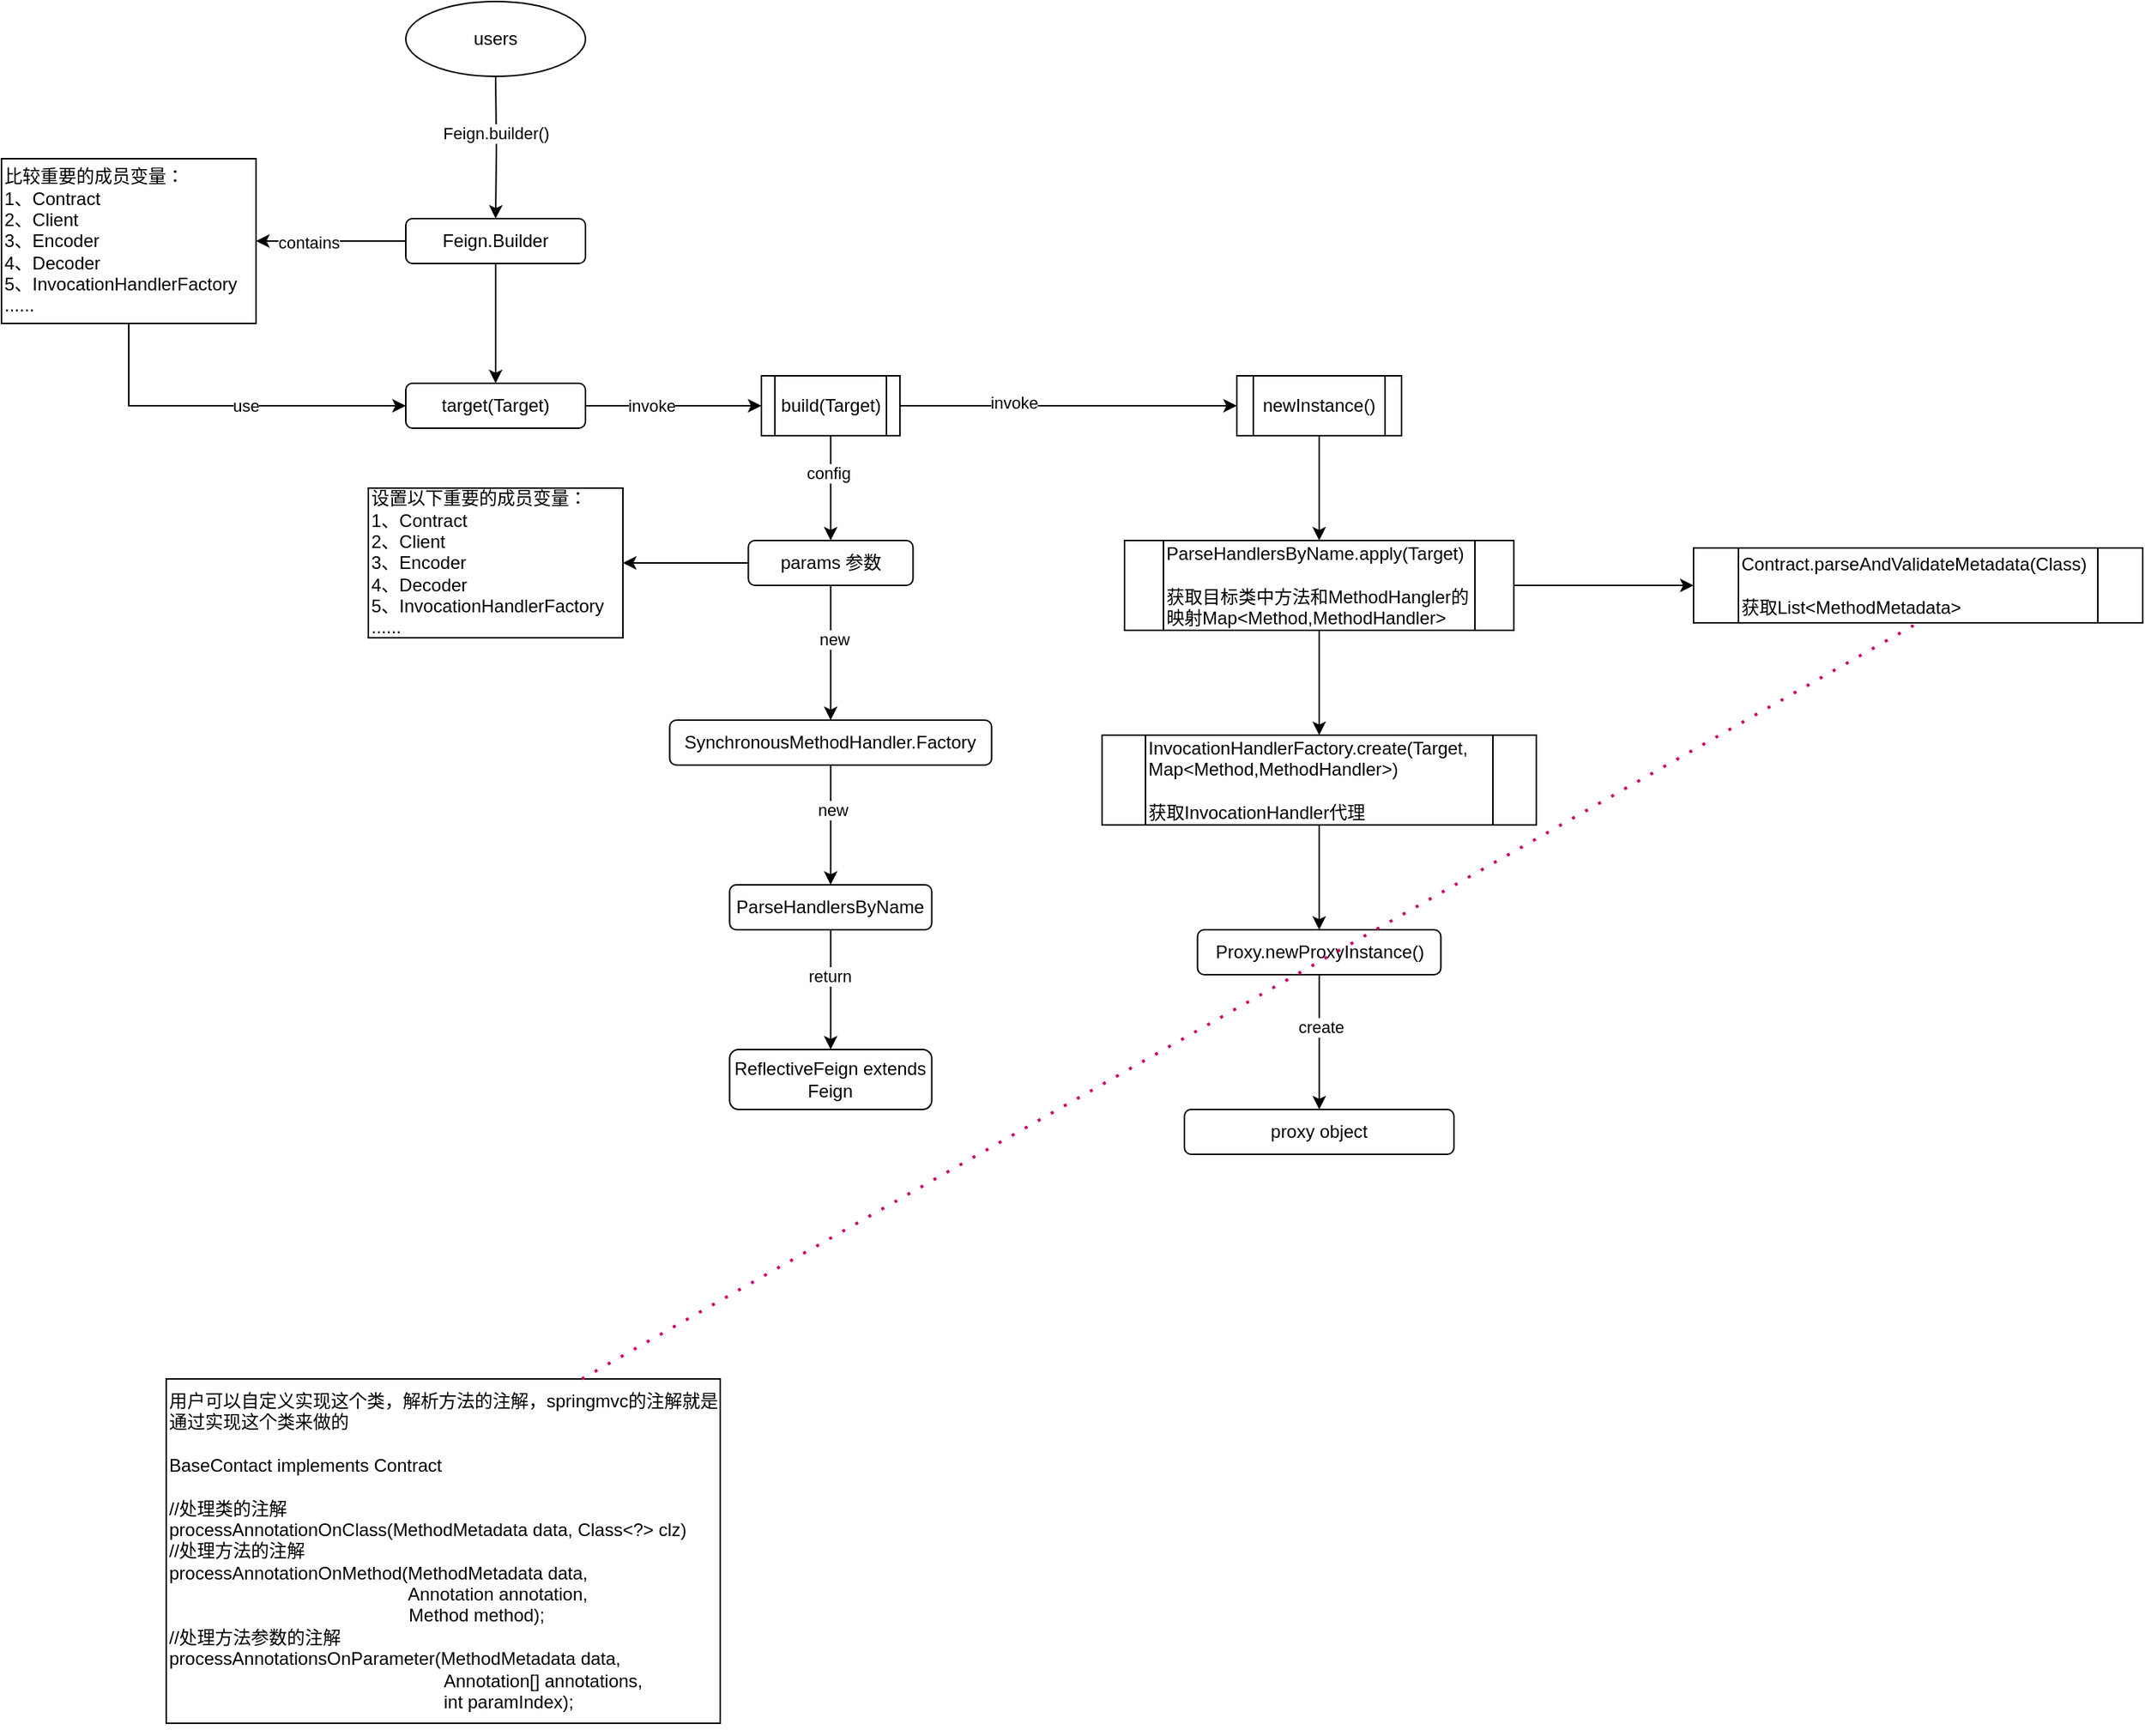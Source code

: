 <mxfile version="14.4.3" type="device"><diagram id="6a731a19-8d31-9384-78a2-239565b7b9f0" name="Page-1"><mxGraphModel dx="494" dy="289" grid="1" gridSize="10" guides="1" tooltips="1" connect="1" arrows="1" fold="1" page="1" pageScale="1" pageWidth="1169" pageHeight="827" background="#ffffff" math="0" shadow="0"><root><mxCell id="0"/><mxCell id="1" parent="0"/><mxCell id="JrtpVYV2UDB9AaNLbcGa-9" style="edgeStyle=orthogonalEdgeStyle;rounded=0;orthogonalLoop=1;jettySize=auto;html=1;entryX=1;entryY=0.5;entryDx=0;entryDy=0;" edge="1" parent="1" source="JrtpVYV2UDB9AaNLbcGa-2" target="JrtpVYV2UDB9AaNLbcGa-3"><mxGeometry relative="1" as="geometry"/></mxCell><mxCell id="JrtpVYV2UDB9AaNLbcGa-30" value="contains" style="edgeLabel;html=1;align=center;verticalAlign=middle;resizable=0;points=[];" vertex="1" connectable="0" parent="JrtpVYV2UDB9AaNLbcGa-9"><mxGeometry x="0.296" y="1" relative="1" as="geometry"><mxPoint as="offset"/></mxGeometry></mxCell><mxCell id="JrtpVYV2UDB9AaNLbcGa-14" style="edgeStyle=orthogonalEdgeStyle;rounded=0;orthogonalLoop=1;jettySize=auto;html=1;entryX=0.5;entryY=0;entryDx=0;entryDy=0;" edge="1" parent="1" source="JrtpVYV2UDB9AaNLbcGa-2" target="JrtpVYV2UDB9AaNLbcGa-45"><mxGeometry relative="1" as="geometry"><mxPoint x="410" y="310" as="targetPoint"/></mxGeometry></mxCell><mxCell id="JrtpVYV2UDB9AaNLbcGa-2" value="Feign.Builder" style="rounded=1;whiteSpace=wrap;html=1;" vertex="1" parent="1"><mxGeometry x="350" y="205" width="120" height="30" as="geometry"/></mxCell><mxCell id="JrtpVYV2UDB9AaNLbcGa-16" style="edgeStyle=orthogonalEdgeStyle;rounded=0;orthogonalLoop=1;jettySize=auto;html=1;entryX=0;entryY=0.5;entryDx=0;entryDy=0;exitX=0.5;exitY=1;exitDx=0;exitDy=0;" edge="1" parent="1" source="JrtpVYV2UDB9AaNLbcGa-3" target="JrtpVYV2UDB9AaNLbcGa-45"><mxGeometry relative="1" as="geometry"><mxPoint x="358.75" y="330" as="targetPoint"/></mxGeometry></mxCell><mxCell id="JrtpVYV2UDB9AaNLbcGa-29" value="use" style="edgeLabel;html=1;align=center;verticalAlign=middle;resizable=0;points=[];" vertex="1" connectable="0" parent="JrtpVYV2UDB9AaNLbcGa-16"><mxGeometry x="0.105" relative="1" as="geometry"><mxPoint as="offset"/></mxGeometry></mxCell><mxCell id="JrtpVYV2UDB9AaNLbcGa-3" value="比较重要的成员变量：&lt;br&gt;1、Contract&lt;br&gt;2、Client&lt;br&gt;3、Encoder&lt;br&gt;4、Decoder&lt;br&gt;5、InvocationHandlerFactory&lt;br&gt;......" style="rounded=0;whiteSpace=wrap;html=1;align=left;" vertex="1" parent="1"><mxGeometry x="80" y="165" width="170" height="110" as="geometry"/></mxCell><mxCell id="JrtpVYV2UDB9AaNLbcGa-6" value="proxy object" style="rounded=1;whiteSpace=wrap;html=1;" vertex="1" parent="1"><mxGeometry x="870" y="800" width="180" height="30" as="geometry"/></mxCell><mxCell id="JrtpVYV2UDB9AaNLbcGa-11" style="edgeStyle=orthogonalEdgeStyle;rounded=0;orthogonalLoop=1;jettySize=auto;html=1;entryX=0.5;entryY=0;entryDx=0;entryDy=0;" edge="1" parent="1" target="JrtpVYV2UDB9AaNLbcGa-2"><mxGeometry relative="1" as="geometry"><mxPoint x="410" y="110" as="sourcePoint"/></mxGeometry></mxCell><mxCell id="JrtpVYV2UDB9AaNLbcGa-12" value="Feign.builder()" style="edgeLabel;html=1;align=center;verticalAlign=middle;resizable=0;points=[];" vertex="1" connectable="0" parent="JrtpVYV2UDB9AaNLbcGa-11"><mxGeometry x="-0.217" y="-1" relative="1" as="geometry"><mxPoint as="offset"/></mxGeometry></mxCell><mxCell id="JrtpVYV2UDB9AaNLbcGa-20" style="edgeStyle=orthogonalEdgeStyle;rounded=0;orthogonalLoop=1;jettySize=auto;html=1;entryX=0;entryY=0.5;entryDx=0;entryDy=0;exitX=1;exitY=0.5;exitDx=0;exitDy=0;" edge="1" parent="1" source="JrtpVYV2UDB9AaNLbcGa-45" target="JrtpVYV2UDB9AaNLbcGa-18"><mxGeometry relative="1" as="geometry"><mxPoint x="461.25" y="330" as="sourcePoint"/></mxGeometry></mxCell><mxCell id="JrtpVYV2UDB9AaNLbcGa-22" value="invoke" style="edgeLabel;html=1;align=center;verticalAlign=middle;resizable=0;points=[];" vertex="1" connectable="0" parent="JrtpVYV2UDB9AaNLbcGa-20"><mxGeometry x="-0.262" relative="1" as="geometry"><mxPoint as="offset"/></mxGeometry></mxCell><mxCell id="JrtpVYV2UDB9AaNLbcGa-21" style="edgeStyle=orthogonalEdgeStyle;rounded=0;orthogonalLoop=1;jettySize=auto;html=1;entryX=0;entryY=0.5;entryDx=0;entryDy=0;" edge="1" parent="1" source="JrtpVYV2UDB9AaNLbcGa-18" target="JrtpVYV2UDB9AaNLbcGa-19"><mxGeometry relative="1" as="geometry"/></mxCell><mxCell id="JrtpVYV2UDB9AaNLbcGa-23" value="invoke" style="edgeLabel;html=1;align=center;verticalAlign=middle;resizable=0;points=[];" vertex="1" connectable="0" parent="JrtpVYV2UDB9AaNLbcGa-21"><mxGeometry x="-0.327" y="2" relative="1" as="geometry"><mxPoint as="offset"/></mxGeometry></mxCell><mxCell id="JrtpVYV2UDB9AaNLbcGa-26" style="edgeStyle=orthogonalEdgeStyle;rounded=0;orthogonalLoop=1;jettySize=auto;html=1;entryX=0.5;entryY=0;entryDx=0;entryDy=0;" edge="1" parent="1" source="JrtpVYV2UDB9AaNLbcGa-18" target="JrtpVYV2UDB9AaNLbcGa-25"><mxGeometry relative="1" as="geometry"/></mxCell><mxCell id="JrtpVYV2UDB9AaNLbcGa-35" value="config" style="edgeLabel;html=1;align=center;verticalAlign=middle;resizable=0;points=[];" vertex="1" connectable="0" parent="JrtpVYV2UDB9AaNLbcGa-26"><mxGeometry x="-0.303" y="-2" relative="1" as="geometry"><mxPoint as="offset"/></mxGeometry></mxCell><mxCell id="JrtpVYV2UDB9AaNLbcGa-18" value="build(&lt;span style=&quot;background-color: rgb(255 , 255 , 255)&quot;&gt;Target&lt;/span&gt;)" style="shape=process;whiteSpace=wrap;html=1;backgroundOutline=1;" vertex="1" parent="1"><mxGeometry x="587.5" y="310" width="92.5" height="40" as="geometry"/></mxCell><mxCell id="JrtpVYV2UDB9AaNLbcGa-51" style="edgeStyle=orthogonalEdgeStyle;rounded=0;orthogonalLoop=1;jettySize=auto;html=1;entryX=0.5;entryY=0;entryDx=0;entryDy=0;" edge="1" parent="1" source="JrtpVYV2UDB9AaNLbcGa-19" target="JrtpVYV2UDB9AaNLbcGa-50"><mxGeometry relative="1" as="geometry"/></mxCell><mxCell id="JrtpVYV2UDB9AaNLbcGa-19" value="newInstance()" style="shape=process;whiteSpace=wrap;html=1;backgroundOutline=1;" vertex="1" parent="1"><mxGeometry x="905" y="310" width="110" height="40" as="geometry"/></mxCell><mxCell id="JrtpVYV2UDB9AaNLbcGa-28" style="edgeStyle=orthogonalEdgeStyle;rounded=0;orthogonalLoop=1;jettySize=auto;html=1;entryX=1;entryY=0.5;entryDx=0;entryDy=0;" edge="1" parent="1" source="JrtpVYV2UDB9AaNLbcGa-25" target="JrtpVYV2UDB9AaNLbcGa-27"><mxGeometry relative="1" as="geometry"/></mxCell><mxCell id="JrtpVYV2UDB9AaNLbcGa-33" style="edgeStyle=orthogonalEdgeStyle;rounded=0;orthogonalLoop=1;jettySize=auto;html=1;entryX=0.5;entryY=0;entryDx=0;entryDy=0;" edge="1" parent="1" source="JrtpVYV2UDB9AaNLbcGa-25" target="JrtpVYV2UDB9AaNLbcGa-31"><mxGeometry relative="1" as="geometry"/></mxCell><mxCell id="JrtpVYV2UDB9AaNLbcGa-36" value="new" style="edgeLabel;html=1;align=center;verticalAlign=middle;resizable=0;points=[];" vertex="1" connectable="0" parent="JrtpVYV2UDB9AaNLbcGa-33"><mxGeometry x="-0.213" y="2" relative="1" as="geometry"><mxPoint as="offset"/></mxGeometry></mxCell><mxCell id="JrtpVYV2UDB9AaNLbcGa-25" value="params 参数" style="rounded=1;whiteSpace=wrap;html=1;" vertex="1" parent="1"><mxGeometry x="578.75" y="420" width="110" height="30" as="geometry"/></mxCell><mxCell id="JrtpVYV2UDB9AaNLbcGa-27" value="设置以下重要的成员变量：&lt;br&gt;1、Contract&lt;br&gt;2、Client&lt;br&gt;3、Encoder&lt;br&gt;4、Decoder&lt;br&gt;5、InvocationHandlerFactory&lt;br&gt;......" style="rounded=0;whiteSpace=wrap;html=1;align=left;" vertex="1" parent="1"><mxGeometry x="325" y="385" width="170" height="100" as="geometry"/></mxCell><mxCell id="JrtpVYV2UDB9AaNLbcGa-38" style="edgeStyle=orthogonalEdgeStyle;rounded=0;orthogonalLoop=1;jettySize=auto;html=1;entryX=0.5;entryY=0;entryDx=0;entryDy=0;" edge="1" parent="1" source="JrtpVYV2UDB9AaNLbcGa-31" target="JrtpVYV2UDB9AaNLbcGa-34"><mxGeometry relative="1" as="geometry"/></mxCell><mxCell id="JrtpVYV2UDB9AaNLbcGa-39" value="new" style="edgeLabel;html=1;align=center;verticalAlign=middle;resizable=0;points=[];" vertex="1" connectable="0" parent="JrtpVYV2UDB9AaNLbcGa-38"><mxGeometry x="-0.245" y="1" relative="1" as="geometry"><mxPoint as="offset"/></mxGeometry></mxCell><mxCell id="JrtpVYV2UDB9AaNLbcGa-31" value="SynchronousMethodHandler.Factory" style="rounded=1;whiteSpace=wrap;html=1;" vertex="1" parent="1"><mxGeometry x="526.25" y="540" width="215" height="30" as="geometry"/></mxCell><mxCell id="JrtpVYV2UDB9AaNLbcGa-41" style="edgeStyle=orthogonalEdgeStyle;rounded=0;orthogonalLoop=1;jettySize=auto;html=1;" edge="1" parent="1" source="JrtpVYV2UDB9AaNLbcGa-34" target="JrtpVYV2UDB9AaNLbcGa-40"><mxGeometry relative="1" as="geometry"/></mxCell><mxCell id="JrtpVYV2UDB9AaNLbcGa-42" value="return" style="edgeLabel;html=1;align=center;verticalAlign=middle;resizable=0;points=[];" vertex="1" connectable="0" parent="JrtpVYV2UDB9AaNLbcGa-41"><mxGeometry x="-0.24" y="-1" relative="1" as="geometry"><mxPoint as="offset"/></mxGeometry></mxCell><mxCell id="JrtpVYV2UDB9AaNLbcGa-34" value="ParseHandlersByName" style="rounded=1;whiteSpace=wrap;html=1;" vertex="1" parent="1"><mxGeometry x="566.25" y="650" width="135" height="30" as="geometry"/></mxCell><mxCell id="JrtpVYV2UDB9AaNLbcGa-40" value="ReflectiveFeign extends Feign" style="rounded=1;whiteSpace=wrap;html=1;" vertex="1" parent="1"><mxGeometry x="566.25" y="760" width="135" height="40" as="geometry"/></mxCell><mxCell id="JrtpVYV2UDB9AaNLbcGa-45" value="&lt;span style=&quot;background-color: rgb(255 , 255 , 255)&quot;&gt;&lt;font&gt;target(Target)&lt;/font&gt;&lt;/span&gt;" style="rounded=1;whiteSpace=wrap;html=1;" vertex="1" parent="1"><mxGeometry x="350" y="315" width="120" height="30" as="geometry"/></mxCell><mxCell id="JrtpVYV2UDB9AaNLbcGa-56" style="edgeStyle=orthogonalEdgeStyle;rounded=0;orthogonalLoop=1;jettySize=auto;html=1;entryX=0.5;entryY=0;entryDx=0;entryDy=0;" edge="1" parent="1" source="JrtpVYV2UDB9AaNLbcGa-50" target="JrtpVYV2UDB9AaNLbcGa-53"><mxGeometry relative="1" as="geometry"/></mxCell><mxCell id="JrtpVYV2UDB9AaNLbcGa-62" style="edgeStyle=orthogonalEdgeStyle;rounded=0;orthogonalLoop=1;jettySize=auto;html=1;entryX=0;entryY=0.5;entryDx=0;entryDy=0;" edge="1" parent="1" source="JrtpVYV2UDB9AaNLbcGa-50" target="JrtpVYV2UDB9AaNLbcGa-61"><mxGeometry relative="1" as="geometry"/></mxCell><mxCell id="JrtpVYV2UDB9AaNLbcGa-50" value="ParseHandlersByName.apply(Target)&lt;br&gt;&lt;br&gt;获取目标类中方法和MethodHangler的映射Map&amp;lt;Method,MethodHandler&amp;gt;" style="shape=process;whiteSpace=wrap;html=1;backgroundOutline=1;align=left;" vertex="1" parent="1"><mxGeometry x="830" y="420" width="260" height="60" as="geometry"/></mxCell><mxCell id="JrtpVYV2UDB9AaNLbcGa-57" style="edgeStyle=orthogonalEdgeStyle;rounded=0;orthogonalLoop=1;jettySize=auto;html=1;entryX=0.5;entryY=0;entryDx=0;entryDy=0;" edge="1" parent="1" source="JrtpVYV2UDB9AaNLbcGa-53" target="JrtpVYV2UDB9AaNLbcGa-54"><mxGeometry relative="1" as="geometry"/></mxCell><mxCell id="JrtpVYV2UDB9AaNLbcGa-53" value="InvocationHandlerFactory.create(Target,&lt;br&gt;Map&amp;lt;Method,MethodHandler&amp;gt;)&lt;br&gt;&lt;br&gt;获取InvocationHandler代理" style="shape=process;whiteSpace=wrap;html=1;backgroundOutline=1;align=left;" vertex="1" parent="1"><mxGeometry x="815" y="550" width="290" height="60" as="geometry"/></mxCell><mxCell id="JrtpVYV2UDB9AaNLbcGa-58" style="edgeStyle=orthogonalEdgeStyle;rounded=0;orthogonalLoop=1;jettySize=auto;html=1;" edge="1" parent="1" source="JrtpVYV2UDB9AaNLbcGa-54" target="JrtpVYV2UDB9AaNLbcGa-6"><mxGeometry relative="1" as="geometry"><Array as="points"><mxPoint x="960" y="750"/><mxPoint x="960" y="750"/></Array></mxGeometry></mxCell><mxCell id="JrtpVYV2UDB9AaNLbcGa-60" value="create" style="edgeLabel;html=1;align=center;verticalAlign=middle;resizable=0;points=[];" vertex="1" connectable="0" parent="JrtpVYV2UDB9AaNLbcGa-58"><mxGeometry x="-0.231" y="1" relative="1" as="geometry"><mxPoint as="offset"/></mxGeometry></mxCell><mxCell id="JrtpVYV2UDB9AaNLbcGa-54" value="Proxy.newProxyInstance()" style="rounded=1;whiteSpace=wrap;html=1;" vertex="1" parent="1"><mxGeometry x="878.75" y="680" width="162.5" height="30" as="geometry"/></mxCell><mxCell id="JrtpVYV2UDB9AaNLbcGa-59" value="&lt;span&gt;users&lt;/span&gt;" style="ellipse;whiteSpace=wrap;html=1;" vertex="1" parent="1"><mxGeometry x="350" y="60" width="120" height="50" as="geometry"/></mxCell><mxCell id="JrtpVYV2UDB9AaNLbcGa-61" value="Contract.parseAndValidateMetadata(Class)&lt;br&gt;&lt;br&gt;获取List&amp;lt;MethodMetadata&amp;gt;" style="shape=process;whiteSpace=wrap;html=1;backgroundOutline=1;align=left;" vertex="1" parent="1"><mxGeometry x="1210" y="425" width="300" height="50" as="geometry"/></mxCell><mxCell id="JrtpVYV2UDB9AaNLbcGa-63" value="&lt;br&gt;用户可以自定义实现这个类，解析方法的注解，springmvc的注解就是通过实现这个类来做的&lt;br&gt;&lt;br&gt;BaseContact implements Contract&lt;br&gt;&lt;br&gt;//处理类的注解&lt;br&gt;processAnnotationOnClass(MethodMetadata data, Class&amp;lt;?&amp;gt; clz)&lt;br&gt;//处理方法的注解&lt;br&gt;&lt;div&gt;processAnnotationOnMethod(MethodMetadata data,&lt;/div&gt;&lt;div&gt;&lt;span&gt;&#9;&#9;&lt;/span&gt;&amp;nbsp; &amp;nbsp; &amp;nbsp; &amp;nbsp; &amp;nbsp; &amp;nbsp; &amp;nbsp; &amp;nbsp; &amp;nbsp; &amp;nbsp; &amp;nbsp; &amp;nbsp; &amp;nbsp; &amp;nbsp; &amp;nbsp; &amp;nbsp; &amp;nbsp; &amp;nbsp; &amp;nbsp; &amp;nbsp; &amp;nbsp; &amp;nbsp; &amp;nbsp; &amp;nbsp; Annotation annotation,&lt;/div&gt;&lt;div&gt;&lt;span&gt;&#9;&#9;&lt;/span&gt;&amp;nbsp; &amp;nbsp; &amp;nbsp; &amp;nbsp; &amp;nbsp; &amp;nbsp; &amp;nbsp; &amp;nbsp; &amp;nbsp; &amp;nbsp; &amp;nbsp; &amp;nbsp; &amp;nbsp; &amp;nbsp; &amp;nbsp; &amp;nbsp; &amp;nbsp; &amp;nbsp; &amp;nbsp; &amp;nbsp; &amp;nbsp; &amp;nbsp; &amp;nbsp; &amp;nbsp; Method method);&lt;/div&gt;&lt;div&gt;//处理方法参数的注解&lt;/div&gt;&lt;div&gt;&lt;div&gt;processAnnotationsOnParameter(MethodMetadata data,&lt;/div&gt;&lt;div&gt;&lt;span&gt;&#9;&#9;&lt;/span&gt;&amp;nbsp; &amp;nbsp; &amp;nbsp; &amp;nbsp; &amp;nbsp; &amp;nbsp; &amp;nbsp; &amp;nbsp; &amp;nbsp; &amp;nbsp; &amp;nbsp; &amp;nbsp; &amp;nbsp; &amp;nbsp; &amp;nbsp; &amp;nbsp; &amp;nbsp; &amp;nbsp; &amp;nbsp; &amp;nbsp; &amp;nbsp; &amp;nbsp; &amp;nbsp; &amp;nbsp; &amp;nbsp; &amp;nbsp; &amp;nbsp; &amp;nbsp;Annotation[] annotations,&lt;/div&gt;&lt;div&gt;&lt;span&gt;&#9;&#9;&lt;/span&gt;&amp;nbsp; &amp;nbsp; &amp;nbsp; &amp;nbsp; &amp;nbsp; &amp;nbsp; &amp;nbsp; &amp;nbsp; &amp;nbsp; &amp;nbsp; &amp;nbsp; &amp;nbsp; &amp;nbsp; &amp;nbsp; &amp;nbsp; &amp;nbsp; &amp;nbsp; &amp;nbsp; &amp;nbsp; &amp;nbsp; &amp;nbsp; &amp;nbsp; &amp;nbsp; &amp;nbsp; &amp;nbsp; &amp;nbsp; &amp;nbsp; &amp;nbsp;int paramIndex);&lt;/div&gt;&lt;/div&gt;&lt;div&gt;&lt;br&gt;&lt;/div&gt;" style="rounded=0;whiteSpace=wrap;html=1;align=left;" vertex="1" parent="1"><mxGeometry x="190" y="980" width="370" height="230" as="geometry"/></mxCell><mxCell id="JrtpVYV2UDB9AaNLbcGa-65" value="" style="endArrow=none;dashed=1;html=1;dashPattern=1 4;strokeWidth=2;entryX=0.5;entryY=1;entryDx=0;entryDy=0;exitX=0.75;exitY=0;exitDx=0;exitDy=0;strokeColor=#CC0066;" edge="1" parent="1" source="JrtpVYV2UDB9AaNLbcGa-63" target="JrtpVYV2UDB9AaNLbcGa-61"><mxGeometry width="50" height="50" relative="1" as="geometry"><mxPoint x="600" y="1000" as="sourcePoint"/><mxPoint x="1350" y="540" as="targetPoint"/></mxGeometry></mxCell></root></mxGraphModel></diagram></mxfile>